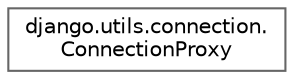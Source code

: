 digraph "Graphical Class Hierarchy"
{
 // LATEX_PDF_SIZE
  bgcolor="transparent";
  edge [fontname=Helvetica,fontsize=10,labelfontname=Helvetica,labelfontsize=10];
  node [fontname=Helvetica,fontsize=10,shape=box,height=0.2,width=0.4];
  rankdir="LR";
  Node0 [id="Node000000",label="django.utils.connection.\lConnectionProxy",height=0.2,width=0.4,color="grey40", fillcolor="white", style="filled",URL="$classdjango_1_1utils_1_1connection_1_1_connection_proxy.html",tooltip=" "];
}
